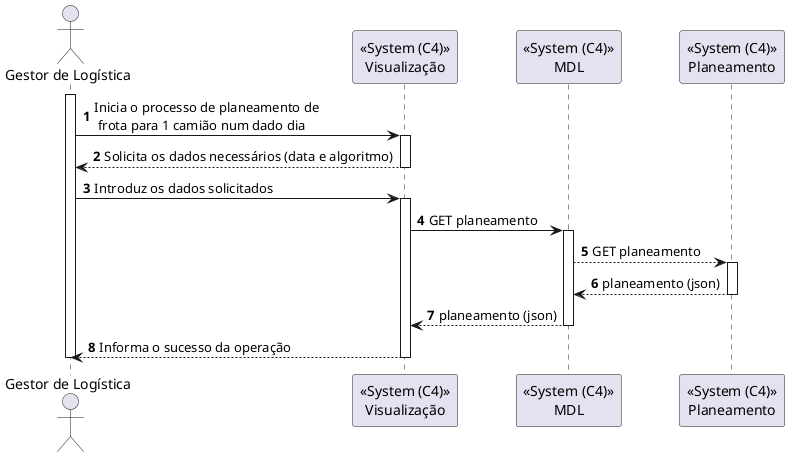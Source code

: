 ﻿@startuml
autonumber

actor "Gestor de Logística" as gl
participant "<<System (C4)>>\nVisualização" as SYSTEM
participant "<<System (C4)>>\nMDL" as MDL
participant "<<System (C4)>>\nPlaneamento" as Planeamento

activate gl
gl -> SYSTEM:  Inicia o processo de planeamento de \n frota para 1 camião num dado dia
activate SYSTEM
SYSTEM --> gl: Solicita os dados necessários (data e algoritmo)
deactivate SYSTEM
gl -> SYSTEM : Introduz os dados solicitados
activate SYSTEM
SYSTEM -> MDL : GET planeamento
activate MDL
MDL --> Planeamento : GET planeamento
activate Planeamento
Planeamento --> MDL : planeamento (json)
deactivate Planeamento
MDL --> SYSTEM : planeamento (json)
deactivate MDL
SYSTEM --> gl: Informa o sucesso da operação
deactivate SYSTEM
deactivate gl

@enduml